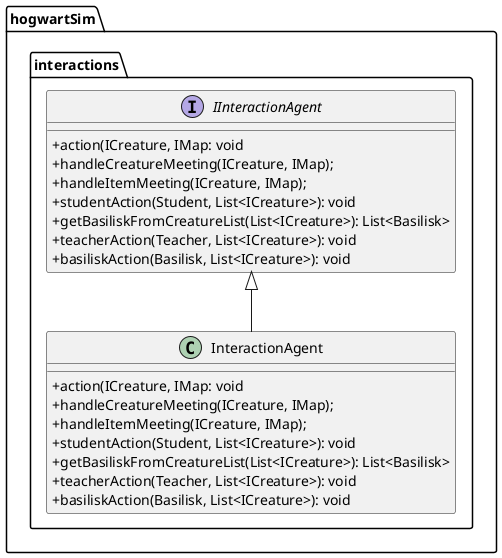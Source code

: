 @startuml
'https://plantuml.com/class-diagram

skinparam classAttributeIconSize 0

package hogwartSim.interactions{
    interface IInteractionAgent{
        +action(ICreature, IMap: void
        +handleCreatureMeeting(ICreature, IMap);
        +handleItemMeeting(ICreature, IMap);
        +studentAction(Student, List<ICreature>): void
        +getBasiliskFromCreatureList(List<ICreature>): List<Basilisk>
        +teacherAction(Teacher, List<ICreature>): void
        +basiliskAction(Basilisk, List<ICreature>): void
    }
    class InteractionAgent{
        +action(ICreature, IMap: void
        +handleCreatureMeeting(ICreature, IMap);
        +handleItemMeeting(ICreature, IMap);
        +studentAction(Student, List<ICreature>): void
        +getBasiliskFromCreatureList(List<ICreature>): List<Basilisk>
        +teacherAction(Teacher, List<ICreature>): void
        +basiliskAction(Basilisk, List<ICreature>): void

    }
IInteractionAgent <|-- InteractionAgent
}

@enduml